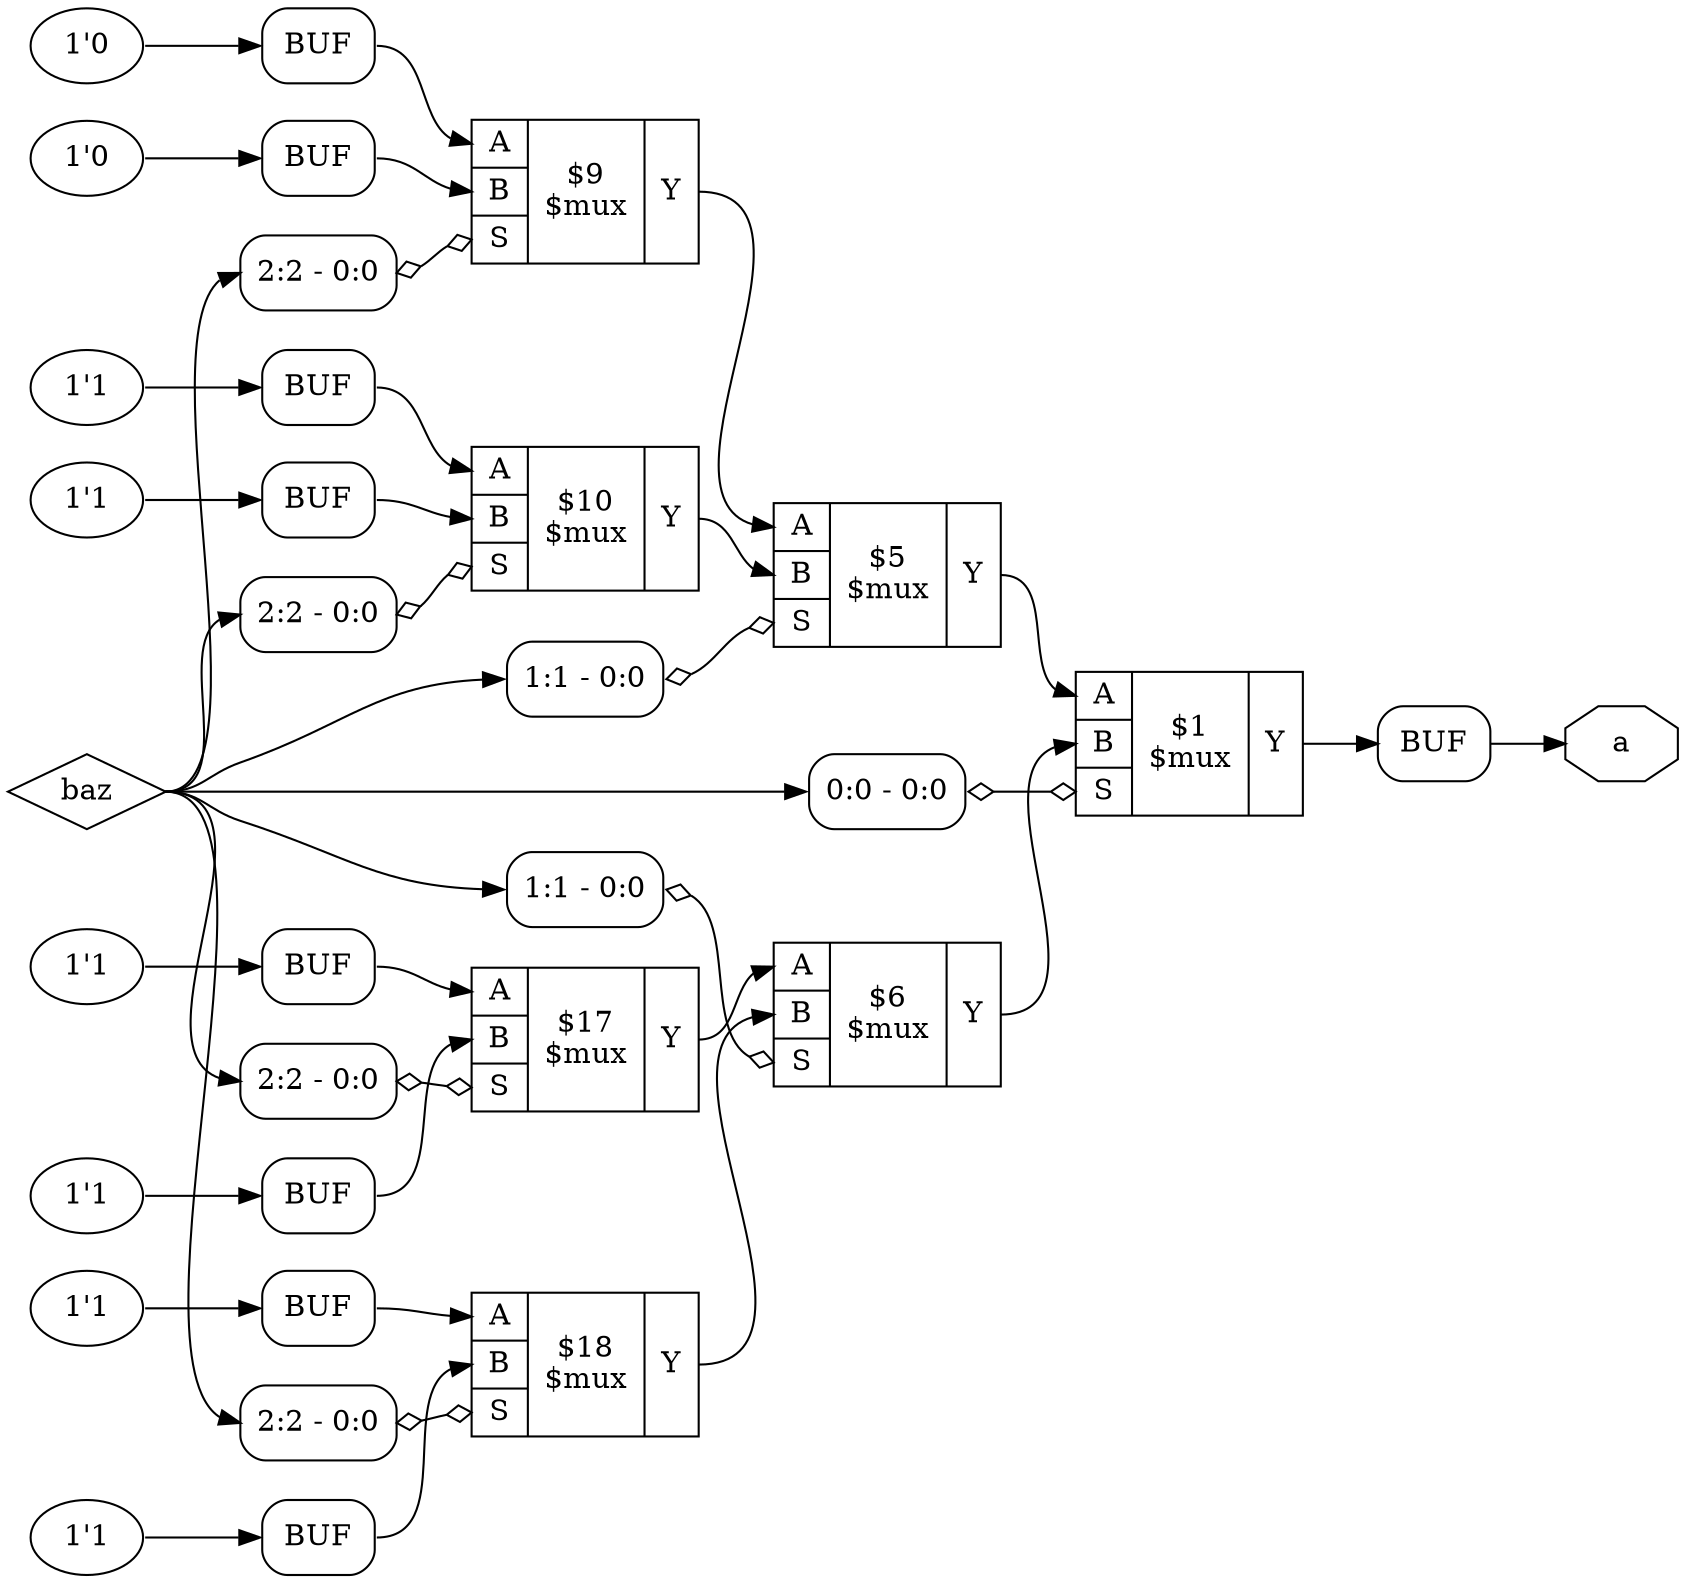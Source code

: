 digraph "" {
label="";
rankdir="LR";
remincross=true;
n16 [ shape=diamond, label="baz", color="black", fontcolor="black" ];
n17 [ shape=octagon, label="a", color="black", fontcolor="black" ];
c22 [ shape=record, label="{{<p18> A|<p19> B|<p20> S}|$18\n$mux|{<p21> Y}}" ];
x0 [ shape=record, style=rounded, label="<s0> 2:2 - 0:0 " ];
x0:e -> c22:p20:w [arrowhead=odiamond, arrowtail=odiamond, dir=both, color="black", label=""];
c23 [ shape=record, label="{{<p18> A|<p19> B|<p20> S}|$17\n$mux|{<p21> Y}}" ];
x1 [ shape=record, style=rounded, label="<s0> 2:2 - 0:0 " ];
x1:e -> c23:p20:w [arrowhead=odiamond, arrowtail=odiamond, dir=both, color="black", label=""];
c24 [ shape=record, label="{{<p18> A|<p19> B|<p20> S}|$10\n$mux|{<p21> Y}}" ];
x2 [ shape=record, style=rounded, label="<s0> 2:2 - 0:0 " ];
x2:e -> c24:p20:w [arrowhead=odiamond, arrowtail=odiamond, dir=both, color="black", label=""];
c25 [ shape=record, label="{{<p18> A|<p19> B|<p20> S}|$9\n$mux|{<p21> Y}}" ];
x3 [ shape=record, style=rounded, label="<s0> 2:2 - 0:0 " ];
x3:e -> c25:p20:w [arrowhead=odiamond, arrowtail=odiamond, dir=both, color="black", label=""];
c26 [ shape=record, label="{{<p18> A|<p19> B|<p20> S}|$6\n$mux|{<p21> Y}}" ];
x4 [ shape=record, style=rounded, label="<s0> 1:1 - 0:0 " ];
x4:e -> c26:p20:w [arrowhead=odiamond, arrowtail=odiamond, dir=both, color="black", label=""];
c27 [ shape=record, label="{{<p18> A|<p19> B|<p20> S}|$5\n$mux|{<p21> Y}}" ];
x5 [ shape=record, style=rounded, label="<s0> 1:1 - 0:0 " ];
x5:e -> c27:p20:w [arrowhead=odiamond, arrowtail=odiamond, dir=both, color="black", label=""];
c28 [ shape=record, label="{{<p18> A|<p19> B|<p20> S}|$1\n$mux|{<p21> Y}}" ];
x6 [ shape=record, style=rounded, label="<s0> 0:0 - 0:0 " ];
x6:e -> c28:p20:w [arrowhead=odiamond, arrowtail=odiamond, dir=both, color="black", label=""];
v7 [ label="1'0" ];
x8 [shape=box, style=rounded, label="BUF"];
x9 [shape=box, style=rounded, label="BUF"];
v10 [ label="1'1" ];
x11 [shape=box, style=rounded, label="BUF"];
v12 [ label="1'1" ];
x13 [shape=box, style=rounded, label="BUF"];
v14 [ label="1'1" ];
x15 [shape=box, style=rounded, label="BUF"];
v16 [ label="1'0" ];
x17 [shape=box, style=rounded, label="BUF"];
v18 [ label="1'1" ];
x19 [shape=box, style=rounded, label="BUF"];
v20 [ label="1'1" ];
x21 [shape=box, style=rounded, label="BUF"];
v22 [ label="1'1" ];
x23 [shape=box, style=rounded, label="BUF"];
x23:e:e -> c22:p19:w [color="black", label=""];
x8:e:e -> c25:p18:w [color="black", label=""];
c24:p21:e -> c27:p19:w [color="black", label=""];
c25:p21:e -> c27:p18:w [color="black", label=""];
c26:p21:e -> c28:p19:w [color="black", label=""];
c27:p21:e -> c28:p18:w [color="black", label=""];
c28:p21:e -> x9:w:w [color="black", label=""];
n16:e -> x0:s0:w [color="black", label=""];
n16:e -> x1:s0:w [color="black", label=""];
n16:e -> x2:s0:w [color="black", label=""];
n16:e -> x3:s0:w [color="black", label=""];
n16:e -> x4:s0:w [color="black", label=""];
n16:e -> x5:s0:w [color="black", label=""];
n16:e -> x6:s0:w [color="black", label=""];
x9:e:e -> n17:w [color="black", label=""];
x15:e:e -> c22:p18:w [color="black", label=""];
x19:e:e -> c23:p19:w [color="black", label=""];
x11:e:e -> c23:p18:w [color="black", label=""];
c22:p21:e -> c26:p19:w [color="black", label=""];
c23:p21:e -> c26:p18:w [color="black", label=""];
x21:e:e -> c24:p19:w [color="black", label=""];
x13:e:e -> c24:p18:w [color="black", label=""];
x17:e:e -> c25:p19:w [color="black", label=""];
v10:e -> x11:w:w [color="black", label=""];
v12:e -> x13:w:w [color="black", label=""];
v14:e -> x15:w:w [color="black", label=""];
v16:e -> x17:w:w [color="black", label=""];
v18:e -> x19:w:w [color="black", label=""];
v20:e -> x21:w:w [color="black", label=""];
v22:e -> x23:w:w [color="black", label=""];
v7:e -> x8:w:w [color="black", label=""];
}
